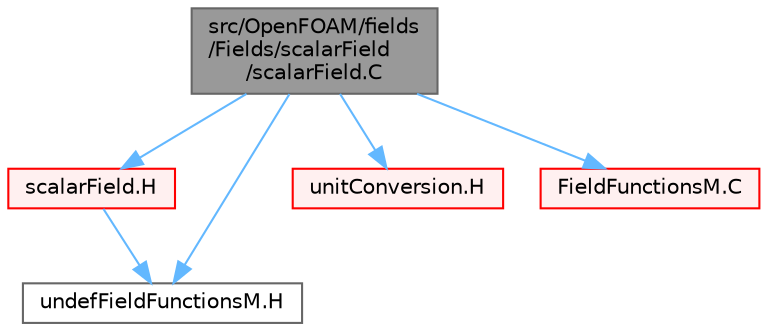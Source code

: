 digraph "src/OpenFOAM/fields/Fields/scalarField/scalarField.C"
{
 // LATEX_PDF_SIZE
  bgcolor="transparent";
  edge [fontname=Helvetica,fontsize=10,labelfontname=Helvetica,labelfontsize=10];
  node [fontname=Helvetica,fontsize=10,shape=box,height=0.2,width=0.4];
  Node1 [id="Node000001",label="src/OpenFOAM/fields\l/Fields/scalarField\l/scalarField.C",height=0.2,width=0.4,color="gray40", fillcolor="grey60", style="filled", fontcolor="black",tooltip="Specialisation of Field<T> for scalar."];
  Node1 -> Node2 [id="edge1_Node000001_Node000002",color="steelblue1",style="solid",tooltip=" "];
  Node2 [id="Node000002",label="scalarField.H",height=0.2,width=0.4,color="red", fillcolor="#FFF0F0", style="filled",URL="$scalarField_8H.html",tooltip=" "];
  Node2 -> Node159 [id="edge2_Node000002_Node000159",color="steelblue1",style="solid",tooltip=" "];
  Node159 [id="Node000159",label="undefFieldFunctionsM.H",height=0.2,width=0.4,color="grey40", fillcolor="white", style="filled",URL="$undefFieldFunctionsM_8H.html",tooltip=" "];
  Node1 -> Node160 [id="edge3_Node000001_Node000160",color="steelblue1",style="solid",tooltip=" "];
  Node160 [id="Node000160",label="unitConversion.H",height=0.2,width=0.4,color="red", fillcolor="#FFF0F0", style="filled",URL="$unitConversion_8H.html",tooltip="Unit conversion functions."];
  Node1 -> Node162 [id="edge4_Node000001_Node000162",color="steelblue1",style="solid",tooltip=" "];
  Node162 [id="Node000162",label="FieldFunctionsM.C",height=0.2,width=0.4,color="red", fillcolor="#FFF0F0", style="filled",URL="$FieldFunctionsM_8C.html",tooltip=" "];
  Node1 -> Node159 [id="edge5_Node000001_Node000159",color="steelblue1",style="solid",tooltip=" "];
}
